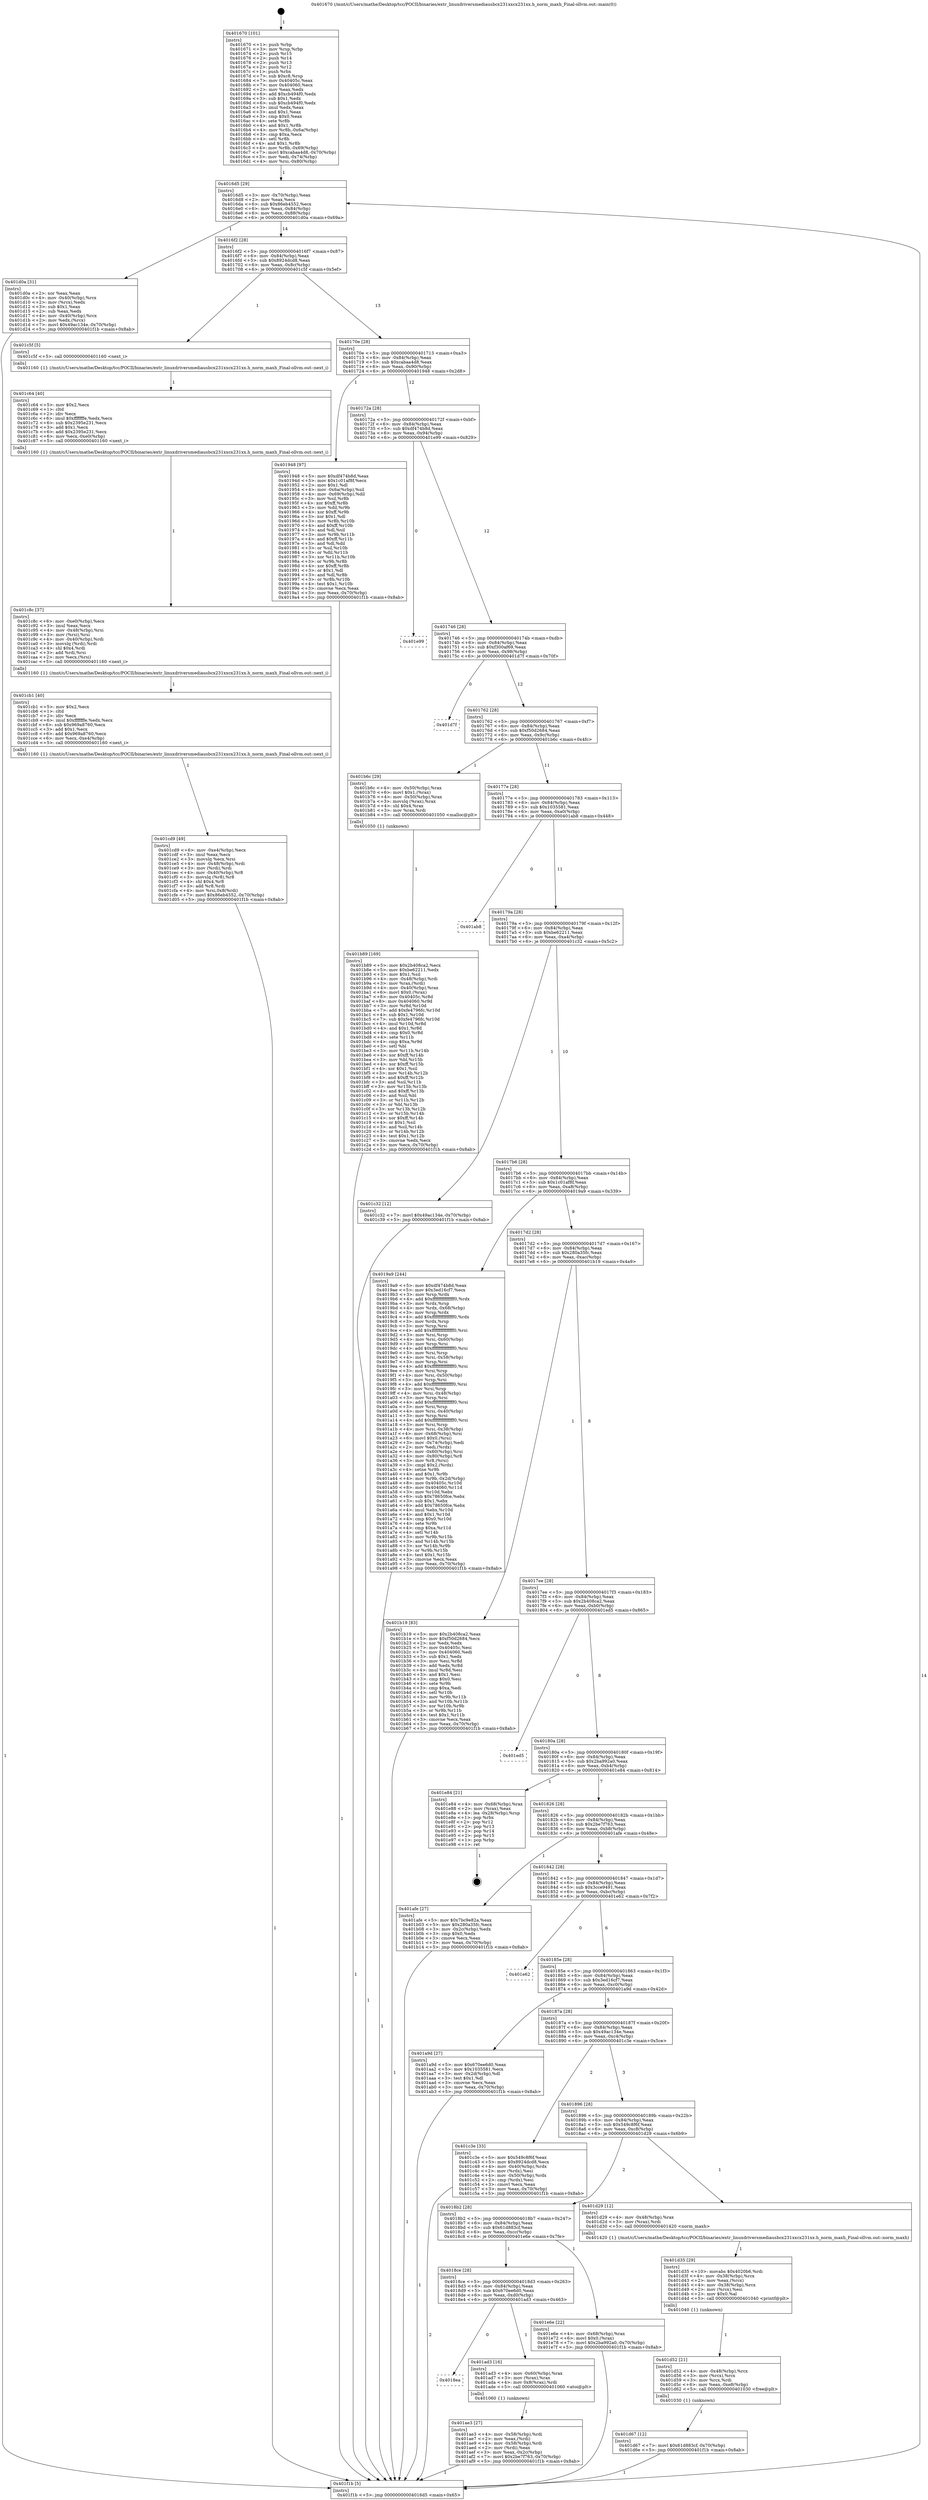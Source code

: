 digraph "0x401670" {
  label = "0x401670 (/mnt/c/Users/mathe/Desktop/tcc/POCII/binaries/extr_linuxdriversmediausbcx231xxcx231xx.h_norm_maxh_Final-ollvm.out::main(0))"
  labelloc = "t"
  node[shape=record]

  Entry [label="",width=0.3,height=0.3,shape=circle,fillcolor=black,style=filled]
  "0x4016d5" [label="{
     0x4016d5 [29]\l
     | [instrs]\l
     &nbsp;&nbsp;0x4016d5 \<+3\>: mov -0x70(%rbp),%eax\l
     &nbsp;&nbsp;0x4016d8 \<+2\>: mov %eax,%ecx\l
     &nbsp;&nbsp;0x4016da \<+6\>: sub $0x86eb4552,%ecx\l
     &nbsp;&nbsp;0x4016e0 \<+6\>: mov %eax,-0x84(%rbp)\l
     &nbsp;&nbsp;0x4016e6 \<+6\>: mov %ecx,-0x88(%rbp)\l
     &nbsp;&nbsp;0x4016ec \<+6\>: je 0000000000401d0a \<main+0x69a\>\l
  }"]
  "0x401d0a" [label="{
     0x401d0a [31]\l
     | [instrs]\l
     &nbsp;&nbsp;0x401d0a \<+2\>: xor %eax,%eax\l
     &nbsp;&nbsp;0x401d0c \<+4\>: mov -0x40(%rbp),%rcx\l
     &nbsp;&nbsp;0x401d10 \<+2\>: mov (%rcx),%edx\l
     &nbsp;&nbsp;0x401d12 \<+3\>: sub $0x1,%eax\l
     &nbsp;&nbsp;0x401d15 \<+2\>: sub %eax,%edx\l
     &nbsp;&nbsp;0x401d17 \<+4\>: mov -0x40(%rbp),%rcx\l
     &nbsp;&nbsp;0x401d1b \<+2\>: mov %edx,(%rcx)\l
     &nbsp;&nbsp;0x401d1d \<+7\>: movl $0x49ac134e,-0x70(%rbp)\l
     &nbsp;&nbsp;0x401d24 \<+5\>: jmp 0000000000401f1b \<main+0x8ab\>\l
  }"]
  "0x4016f2" [label="{
     0x4016f2 [28]\l
     | [instrs]\l
     &nbsp;&nbsp;0x4016f2 \<+5\>: jmp 00000000004016f7 \<main+0x87\>\l
     &nbsp;&nbsp;0x4016f7 \<+6\>: mov -0x84(%rbp),%eax\l
     &nbsp;&nbsp;0x4016fd \<+5\>: sub $0x8924dcd8,%eax\l
     &nbsp;&nbsp;0x401702 \<+6\>: mov %eax,-0x8c(%rbp)\l
     &nbsp;&nbsp;0x401708 \<+6\>: je 0000000000401c5f \<main+0x5ef\>\l
  }"]
  Exit [label="",width=0.3,height=0.3,shape=circle,fillcolor=black,style=filled,peripheries=2]
  "0x401c5f" [label="{
     0x401c5f [5]\l
     | [instrs]\l
     &nbsp;&nbsp;0x401c5f \<+5\>: call 0000000000401160 \<next_i\>\l
     | [calls]\l
     &nbsp;&nbsp;0x401160 \{1\} (/mnt/c/Users/mathe/Desktop/tcc/POCII/binaries/extr_linuxdriversmediausbcx231xxcx231xx.h_norm_maxh_Final-ollvm.out::next_i)\l
  }"]
  "0x40170e" [label="{
     0x40170e [28]\l
     | [instrs]\l
     &nbsp;&nbsp;0x40170e \<+5\>: jmp 0000000000401713 \<main+0xa3\>\l
     &nbsp;&nbsp;0x401713 \<+6\>: mov -0x84(%rbp),%eax\l
     &nbsp;&nbsp;0x401719 \<+5\>: sub $0xcabaa4d8,%eax\l
     &nbsp;&nbsp;0x40171e \<+6\>: mov %eax,-0x90(%rbp)\l
     &nbsp;&nbsp;0x401724 \<+6\>: je 0000000000401948 \<main+0x2d8\>\l
  }"]
  "0x401d67" [label="{
     0x401d67 [12]\l
     | [instrs]\l
     &nbsp;&nbsp;0x401d67 \<+7\>: movl $0x61d883cf,-0x70(%rbp)\l
     &nbsp;&nbsp;0x401d6e \<+5\>: jmp 0000000000401f1b \<main+0x8ab\>\l
  }"]
  "0x401948" [label="{
     0x401948 [97]\l
     | [instrs]\l
     &nbsp;&nbsp;0x401948 \<+5\>: mov $0xdf474b8d,%eax\l
     &nbsp;&nbsp;0x40194d \<+5\>: mov $0x1c01af8f,%ecx\l
     &nbsp;&nbsp;0x401952 \<+2\>: mov $0x1,%dl\l
     &nbsp;&nbsp;0x401954 \<+4\>: mov -0x6a(%rbp),%sil\l
     &nbsp;&nbsp;0x401958 \<+4\>: mov -0x69(%rbp),%dil\l
     &nbsp;&nbsp;0x40195c \<+3\>: mov %sil,%r8b\l
     &nbsp;&nbsp;0x40195f \<+4\>: xor $0xff,%r8b\l
     &nbsp;&nbsp;0x401963 \<+3\>: mov %dil,%r9b\l
     &nbsp;&nbsp;0x401966 \<+4\>: xor $0xff,%r9b\l
     &nbsp;&nbsp;0x40196a \<+3\>: xor $0x1,%dl\l
     &nbsp;&nbsp;0x40196d \<+3\>: mov %r8b,%r10b\l
     &nbsp;&nbsp;0x401970 \<+4\>: and $0xff,%r10b\l
     &nbsp;&nbsp;0x401974 \<+3\>: and %dl,%sil\l
     &nbsp;&nbsp;0x401977 \<+3\>: mov %r9b,%r11b\l
     &nbsp;&nbsp;0x40197a \<+4\>: and $0xff,%r11b\l
     &nbsp;&nbsp;0x40197e \<+3\>: and %dl,%dil\l
     &nbsp;&nbsp;0x401981 \<+3\>: or %sil,%r10b\l
     &nbsp;&nbsp;0x401984 \<+3\>: or %dil,%r11b\l
     &nbsp;&nbsp;0x401987 \<+3\>: xor %r11b,%r10b\l
     &nbsp;&nbsp;0x40198a \<+3\>: or %r9b,%r8b\l
     &nbsp;&nbsp;0x40198d \<+4\>: xor $0xff,%r8b\l
     &nbsp;&nbsp;0x401991 \<+3\>: or $0x1,%dl\l
     &nbsp;&nbsp;0x401994 \<+3\>: and %dl,%r8b\l
     &nbsp;&nbsp;0x401997 \<+3\>: or %r8b,%r10b\l
     &nbsp;&nbsp;0x40199a \<+4\>: test $0x1,%r10b\l
     &nbsp;&nbsp;0x40199e \<+3\>: cmovne %ecx,%eax\l
     &nbsp;&nbsp;0x4019a1 \<+3\>: mov %eax,-0x70(%rbp)\l
     &nbsp;&nbsp;0x4019a4 \<+5\>: jmp 0000000000401f1b \<main+0x8ab\>\l
  }"]
  "0x40172a" [label="{
     0x40172a [28]\l
     | [instrs]\l
     &nbsp;&nbsp;0x40172a \<+5\>: jmp 000000000040172f \<main+0xbf\>\l
     &nbsp;&nbsp;0x40172f \<+6\>: mov -0x84(%rbp),%eax\l
     &nbsp;&nbsp;0x401735 \<+5\>: sub $0xdf474b8d,%eax\l
     &nbsp;&nbsp;0x40173a \<+6\>: mov %eax,-0x94(%rbp)\l
     &nbsp;&nbsp;0x401740 \<+6\>: je 0000000000401e99 \<main+0x829\>\l
  }"]
  "0x401f1b" [label="{
     0x401f1b [5]\l
     | [instrs]\l
     &nbsp;&nbsp;0x401f1b \<+5\>: jmp 00000000004016d5 \<main+0x65\>\l
  }"]
  "0x401670" [label="{
     0x401670 [101]\l
     | [instrs]\l
     &nbsp;&nbsp;0x401670 \<+1\>: push %rbp\l
     &nbsp;&nbsp;0x401671 \<+3\>: mov %rsp,%rbp\l
     &nbsp;&nbsp;0x401674 \<+2\>: push %r15\l
     &nbsp;&nbsp;0x401676 \<+2\>: push %r14\l
     &nbsp;&nbsp;0x401678 \<+2\>: push %r13\l
     &nbsp;&nbsp;0x40167a \<+2\>: push %r12\l
     &nbsp;&nbsp;0x40167c \<+1\>: push %rbx\l
     &nbsp;&nbsp;0x40167d \<+7\>: sub $0xc8,%rsp\l
     &nbsp;&nbsp;0x401684 \<+7\>: mov 0x40405c,%eax\l
     &nbsp;&nbsp;0x40168b \<+7\>: mov 0x404060,%ecx\l
     &nbsp;&nbsp;0x401692 \<+2\>: mov %eax,%edx\l
     &nbsp;&nbsp;0x401694 \<+6\>: add $0xcb494f0,%edx\l
     &nbsp;&nbsp;0x40169a \<+3\>: sub $0x1,%edx\l
     &nbsp;&nbsp;0x40169d \<+6\>: sub $0xcb494f0,%edx\l
     &nbsp;&nbsp;0x4016a3 \<+3\>: imul %edx,%eax\l
     &nbsp;&nbsp;0x4016a6 \<+3\>: and $0x1,%eax\l
     &nbsp;&nbsp;0x4016a9 \<+3\>: cmp $0x0,%eax\l
     &nbsp;&nbsp;0x4016ac \<+4\>: sete %r8b\l
     &nbsp;&nbsp;0x4016b0 \<+4\>: and $0x1,%r8b\l
     &nbsp;&nbsp;0x4016b4 \<+4\>: mov %r8b,-0x6a(%rbp)\l
     &nbsp;&nbsp;0x4016b8 \<+3\>: cmp $0xa,%ecx\l
     &nbsp;&nbsp;0x4016bb \<+4\>: setl %r8b\l
     &nbsp;&nbsp;0x4016bf \<+4\>: and $0x1,%r8b\l
     &nbsp;&nbsp;0x4016c3 \<+4\>: mov %r8b,-0x69(%rbp)\l
     &nbsp;&nbsp;0x4016c7 \<+7\>: movl $0xcabaa4d8,-0x70(%rbp)\l
     &nbsp;&nbsp;0x4016ce \<+3\>: mov %edi,-0x74(%rbp)\l
     &nbsp;&nbsp;0x4016d1 \<+4\>: mov %rsi,-0x80(%rbp)\l
  }"]
  "0x401d52" [label="{
     0x401d52 [21]\l
     | [instrs]\l
     &nbsp;&nbsp;0x401d52 \<+4\>: mov -0x48(%rbp),%rcx\l
     &nbsp;&nbsp;0x401d56 \<+3\>: mov (%rcx),%rcx\l
     &nbsp;&nbsp;0x401d59 \<+3\>: mov %rcx,%rdi\l
     &nbsp;&nbsp;0x401d5c \<+6\>: mov %eax,-0xe8(%rbp)\l
     &nbsp;&nbsp;0x401d62 \<+5\>: call 0000000000401030 \<free@plt\>\l
     | [calls]\l
     &nbsp;&nbsp;0x401030 \{1\} (unknown)\l
  }"]
  "0x401e99" [label="{
     0x401e99\l
  }", style=dashed]
  "0x401746" [label="{
     0x401746 [28]\l
     | [instrs]\l
     &nbsp;&nbsp;0x401746 \<+5\>: jmp 000000000040174b \<main+0xdb\>\l
     &nbsp;&nbsp;0x40174b \<+6\>: mov -0x84(%rbp),%eax\l
     &nbsp;&nbsp;0x401751 \<+5\>: sub $0xf300af69,%eax\l
     &nbsp;&nbsp;0x401756 \<+6\>: mov %eax,-0x98(%rbp)\l
     &nbsp;&nbsp;0x40175c \<+6\>: je 0000000000401d7f \<main+0x70f\>\l
  }"]
  "0x401d35" [label="{
     0x401d35 [29]\l
     | [instrs]\l
     &nbsp;&nbsp;0x401d35 \<+10\>: movabs $0x4020b6,%rdi\l
     &nbsp;&nbsp;0x401d3f \<+4\>: mov -0x38(%rbp),%rcx\l
     &nbsp;&nbsp;0x401d43 \<+2\>: mov %eax,(%rcx)\l
     &nbsp;&nbsp;0x401d45 \<+4\>: mov -0x38(%rbp),%rcx\l
     &nbsp;&nbsp;0x401d49 \<+2\>: mov (%rcx),%esi\l
     &nbsp;&nbsp;0x401d4b \<+2\>: mov $0x0,%al\l
     &nbsp;&nbsp;0x401d4d \<+5\>: call 0000000000401040 \<printf@plt\>\l
     | [calls]\l
     &nbsp;&nbsp;0x401040 \{1\} (unknown)\l
  }"]
  "0x401d7f" [label="{
     0x401d7f\l
  }", style=dashed]
  "0x401762" [label="{
     0x401762 [28]\l
     | [instrs]\l
     &nbsp;&nbsp;0x401762 \<+5\>: jmp 0000000000401767 \<main+0xf7\>\l
     &nbsp;&nbsp;0x401767 \<+6\>: mov -0x84(%rbp),%eax\l
     &nbsp;&nbsp;0x40176d \<+5\>: sub $0xf50d2684,%eax\l
     &nbsp;&nbsp;0x401772 \<+6\>: mov %eax,-0x9c(%rbp)\l
     &nbsp;&nbsp;0x401778 \<+6\>: je 0000000000401b6c \<main+0x4fc\>\l
  }"]
  "0x401cd9" [label="{
     0x401cd9 [49]\l
     | [instrs]\l
     &nbsp;&nbsp;0x401cd9 \<+6\>: mov -0xe4(%rbp),%ecx\l
     &nbsp;&nbsp;0x401cdf \<+3\>: imul %eax,%ecx\l
     &nbsp;&nbsp;0x401ce2 \<+3\>: movslq %ecx,%rsi\l
     &nbsp;&nbsp;0x401ce5 \<+4\>: mov -0x48(%rbp),%rdi\l
     &nbsp;&nbsp;0x401ce9 \<+3\>: mov (%rdi),%rdi\l
     &nbsp;&nbsp;0x401cec \<+4\>: mov -0x40(%rbp),%r8\l
     &nbsp;&nbsp;0x401cf0 \<+3\>: movslq (%r8),%r8\l
     &nbsp;&nbsp;0x401cf3 \<+4\>: shl $0x4,%r8\l
     &nbsp;&nbsp;0x401cf7 \<+3\>: add %r8,%rdi\l
     &nbsp;&nbsp;0x401cfa \<+4\>: mov %rsi,0x8(%rdi)\l
     &nbsp;&nbsp;0x401cfe \<+7\>: movl $0x86eb4552,-0x70(%rbp)\l
     &nbsp;&nbsp;0x401d05 \<+5\>: jmp 0000000000401f1b \<main+0x8ab\>\l
  }"]
  "0x401b6c" [label="{
     0x401b6c [29]\l
     | [instrs]\l
     &nbsp;&nbsp;0x401b6c \<+4\>: mov -0x50(%rbp),%rax\l
     &nbsp;&nbsp;0x401b70 \<+6\>: movl $0x1,(%rax)\l
     &nbsp;&nbsp;0x401b76 \<+4\>: mov -0x50(%rbp),%rax\l
     &nbsp;&nbsp;0x401b7a \<+3\>: movslq (%rax),%rax\l
     &nbsp;&nbsp;0x401b7d \<+4\>: shl $0x4,%rax\l
     &nbsp;&nbsp;0x401b81 \<+3\>: mov %rax,%rdi\l
     &nbsp;&nbsp;0x401b84 \<+5\>: call 0000000000401050 \<malloc@plt\>\l
     | [calls]\l
     &nbsp;&nbsp;0x401050 \{1\} (unknown)\l
  }"]
  "0x40177e" [label="{
     0x40177e [28]\l
     | [instrs]\l
     &nbsp;&nbsp;0x40177e \<+5\>: jmp 0000000000401783 \<main+0x113\>\l
     &nbsp;&nbsp;0x401783 \<+6\>: mov -0x84(%rbp),%eax\l
     &nbsp;&nbsp;0x401789 \<+5\>: sub $0x1035581,%eax\l
     &nbsp;&nbsp;0x40178e \<+6\>: mov %eax,-0xa0(%rbp)\l
     &nbsp;&nbsp;0x401794 \<+6\>: je 0000000000401ab8 \<main+0x448\>\l
  }"]
  "0x401cb1" [label="{
     0x401cb1 [40]\l
     | [instrs]\l
     &nbsp;&nbsp;0x401cb1 \<+5\>: mov $0x2,%ecx\l
     &nbsp;&nbsp;0x401cb6 \<+1\>: cltd\l
     &nbsp;&nbsp;0x401cb7 \<+2\>: idiv %ecx\l
     &nbsp;&nbsp;0x401cb9 \<+6\>: imul $0xfffffffe,%edx,%ecx\l
     &nbsp;&nbsp;0x401cbf \<+6\>: sub $0x969a8760,%ecx\l
     &nbsp;&nbsp;0x401cc5 \<+3\>: add $0x1,%ecx\l
     &nbsp;&nbsp;0x401cc8 \<+6\>: add $0x969a8760,%ecx\l
     &nbsp;&nbsp;0x401cce \<+6\>: mov %ecx,-0xe4(%rbp)\l
     &nbsp;&nbsp;0x401cd4 \<+5\>: call 0000000000401160 \<next_i\>\l
     | [calls]\l
     &nbsp;&nbsp;0x401160 \{1\} (/mnt/c/Users/mathe/Desktop/tcc/POCII/binaries/extr_linuxdriversmediausbcx231xxcx231xx.h_norm_maxh_Final-ollvm.out::next_i)\l
  }"]
  "0x401ab8" [label="{
     0x401ab8\l
  }", style=dashed]
  "0x40179a" [label="{
     0x40179a [28]\l
     | [instrs]\l
     &nbsp;&nbsp;0x40179a \<+5\>: jmp 000000000040179f \<main+0x12f\>\l
     &nbsp;&nbsp;0x40179f \<+6\>: mov -0x84(%rbp),%eax\l
     &nbsp;&nbsp;0x4017a5 \<+5\>: sub $0xbe62211,%eax\l
     &nbsp;&nbsp;0x4017aa \<+6\>: mov %eax,-0xa4(%rbp)\l
     &nbsp;&nbsp;0x4017b0 \<+6\>: je 0000000000401c32 \<main+0x5c2\>\l
  }"]
  "0x401c8c" [label="{
     0x401c8c [37]\l
     | [instrs]\l
     &nbsp;&nbsp;0x401c8c \<+6\>: mov -0xe0(%rbp),%ecx\l
     &nbsp;&nbsp;0x401c92 \<+3\>: imul %eax,%ecx\l
     &nbsp;&nbsp;0x401c95 \<+4\>: mov -0x48(%rbp),%rsi\l
     &nbsp;&nbsp;0x401c99 \<+3\>: mov (%rsi),%rsi\l
     &nbsp;&nbsp;0x401c9c \<+4\>: mov -0x40(%rbp),%rdi\l
     &nbsp;&nbsp;0x401ca0 \<+3\>: movslq (%rdi),%rdi\l
     &nbsp;&nbsp;0x401ca3 \<+4\>: shl $0x4,%rdi\l
     &nbsp;&nbsp;0x401ca7 \<+3\>: add %rdi,%rsi\l
     &nbsp;&nbsp;0x401caa \<+2\>: mov %ecx,(%rsi)\l
     &nbsp;&nbsp;0x401cac \<+5\>: call 0000000000401160 \<next_i\>\l
     | [calls]\l
     &nbsp;&nbsp;0x401160 \{1\} (/mnt/c/Users/mathe/Desktop/tcc/POCII/binaries/extr_linuxdriversmediausbcx231xxcx231xx.h_norm_maxh_Final-ollvm.out::next_i)\l
  }"]
  "0x401c32" [label="{
     0x401c32 [12]\l
     | [instrs]\l
     &nbsp;&nbsp;0x401c32 \<+7\>: movl $0x49ac134e,-0x70(%rbp)\l
     &nbsp;&nbsp;0x401c39 \<+5\>: jmp 0000000000401f1b \<main+0x8ab\>\l
  }"]
  "0x4017b6" [label="{
     0x4017b6 [28]\l
     | [instrs]\l
     &nbsp;&nbsp;0x4017b6 \<+5\>: jmp 00000000004017bb \<main+0x14b\>\l
     &nbsp;&nbsp;0x4017bb \<+6\>: mov -0x84(%rbp),%eax\l
     &nbsp;&nbsp;0x4017c1 \<+5\>: sub $0x1c01af8f,%eax\l
     &nbsp;&nbsp;0x4017c6 \<+6\>: mov %eax,-0xa8(%rbp)\l
     &nbsp;&nbsp;0x4017cc \<+6\>: je 00000000004019a9 \<main+0x339\>\l
  }"]
  "0x401c64" [label="{
     0x401c64 [40]\l
     | [instrs]\l
     &nbsp;&nbsp;0x401c64 \<+5\>: mov $0x2,%ecx\l
     &nbsp;&nbsp;0x401c69 \<+1\>: cltd\l
     &nbsp;&nbsp;0x401c6a \<+2\>: idiv %ecx\l
     &nbsp;&nbsp;0x401c6c \<+6\>: imul $0xfffffffe,%edx,%ecx\l
     &nbsp;&nbsp;0x401c72 \<+6\>: sub $0x2395e231,%ecx\l
     &nbsp;&nbsp;0x401c78 \<+3\>: add $0x1,%ecx\l
     &nbsp;&nbsp;0x401c7b \<+6\>: add $0x2395e231,%ecx\l
     &nbsp;&nbsp;0x401c81 \<+6\>: mov %ecx,-0xe0(%rbp)\l
     &nbsp;&nbsp;0x401c87 \<+5\>: call 0000000000401160 \<next_i\>\l
     | [calls]\l
     &nbsp;&nbsp;0x401160 \{1\} (/mnt/c/Users/mathe/Desktop/tcc/POCII/binaries/extr_linuxdriversmediausbcx231xxcx231xx.h_norm_maxh_Final-ollvm.out::next_i)\l
  }"]
  "0x4019a9" [label="{
     0x4019a9 [244]\l
     | [instrs]\l
     &nbsp;&nbsp;0x4019a9 \<+5\>: mov $0xdf474b8d,%eax\l
     &nbsp;&nbsp;0x4019ae \<+5\>: mov $0x3ed16cf7,%ecx\l
     &nbsp;&nbsp;0x4019b3 \<+3\>: mov %rsp,%rdx\l
     &nbsp;&nbsp;0x4019b6 \<+4\>: add $0xfffffffffffffff0,%rdx\l
     &nbsp;&nbsp;0x4019ba \<+3\>: mov %rdx,%rsp\l
     &nbsp;&nbsp;0x4019bd \<+4\>: mov %rdx,-0x68(%rbp)\l
     &nbsp;&nbsp;0x4019c1 \<+3\>: mov %rsp,%rdx\l
     &nbsp;&nbsp;0x4019c4 \<+4\>: add $0xfffffffffffffff0,%rdx\l
     &nbsp;&nbsp;0x4019c8 \<+3\>: mov %rdx,%rsp\l
     &nbsp;&nbsp;0x4019cb \<+3\>: mov %rsp,%rsi\l
     &nbsp;&nbsp;0x4019ce \<+4\>: add $0xfffffffffffffff0,%rsi\l
     &nbsp;&nbsp;0x4019d2 \<+3\>: mov %rsi,%rsp\l
     &nbsp;&nbsp;0x4019d5 \<+4\>: mov %rsi,-0x60(%rbp)\l
     &nbsp;&nbsp;0x4019d9 \<+3\>: mov %rsp,%rsi\l
     &nbsp;&nbsp;0x4019dc \<+4\>: add $0xfffffffffffffff0,%rsi\l
     &nbsp;&nbsp;0x4019e0 \<+3\>: mov %rsi,%rsp\l
     &nbsp;&nbsp;0x4019e3 \<+4\>: mov %rsi,-0x58(%rbp)\l
     &nbsp;&nbsp;0x4019e7 \<+3\>: mov %rsp,%rsi\l
     &nbsp;&nbsp;0x4019ea \<+4\>: add $0xfffffffffffffff0,%rsi\l
     &nbsp;&nbsp;0x4019ee \<+3\>: mov %rsi,%rsp\l
     &nbsp;&nbsp;0x4019f1 \<+4\>: mov %rsi,-0x50(%rbp)\l
     &nbsp;&nbsp;0x4019f5 \<+3\>: mov %rsp,%rsi\l
     &nbsp;&nbsp;0x4019f8 \<+4\>: add $0xfffffffffffffff0,%rsi\l
     &nbsp;&nbsp;0x4019fc \<+3\>: mov %rsi,%rsp\l
     &nbsp;&nbsp;0x4019ff \<+4\>: mov %rsi,-0x48(%rbp)\l
     &nbsp;&nbsp;0x401a03 \<+3\>: mov %rsp,%rsi\l
     &nbsp;&nbsp;0x401a06 \<+4\>: add $0xfffffffffffffff0,%rsi\l
     &nbsp;&nbsp;0x401a0a \<+3\>: mov %rsi,%rsp\l
     &nbsp;&nbsp;0x401a0d \<+4\>: mov %rsi,-0x40(%rbp)\l
     &nbsp;&nbsp;0x401a11 \<+3\>: mov %rsp,%rsi\l
     &nbsp;&nbsp;0x401a14 \<+4\>: add $0xfffffffffffffff0,%rsi\l
     &nbsp;&nbsp;0x401a18 \<+3\>: mov %rsi,%rsp\l
     &nbsp;&nbsp;0x401a1b \<+4\>: mov %rsi,-0x38(%rbp)\l
     &nbsp;&nbsp;0x401a1f \<+4\>: mov -0x68(%rbp),%rsi\l
     &nbsp;&nbsp;0x401a23 \<+6\>: movl $0x0,(%rsi)\l
     &nbsp;&nbsp;0x401a29 \<+3\>: mov -0x74(%rbp),%edi\l
     &nbsp;&nbsp;0x401a2c \<+2\>: mov %edi,(%rdx)\l
     &nbsp;&nbsp;0x401a2e \<+4\>: mov -0x60(%rbp),%rsi\l
     &nbsp;&nbsp;0x401a32 \<+4\>: mov -0x80(%rbp),%r8\l
     &nbsp;&nbsp;0x401a36 \<+3\>: mov %r8,(%rsi)\l
     &nbsp;&nbsp;0x401a39 \<+3\>: cmpl $0x2,(%rdx)\l
     &nbsp;&nbsp;0x401a3c \<+4\>: setne %r9b\l
     &nbsp;&nbsp;0x401a40 \<+4\>: and $0x1,%r9b\l
     &nbsp;&nbsp;0x401a44 \<+4\>: mov %r9b,-0x2d(%rbp)\l
     &nbsp;&nbsp;0x401a48 \<+8\>: mov 0x40405c,%r10d\l
     &nbsp;&nbsp;0x401a50 \<+8\>: mov 0x404060,%r11d\l
     &nbsp;&nbsp;0x401a58 \<+3\>: mov %r10d,%ebx\l
     &nbsp;&nbsp;0x401a5b \<+6\>: sub $0x78650fce,%ebx\l
     &nbsp;&nbsp;0x401a61 \<+3\>: sub $0x1,%ebx\l
     &nbsp;&nbsp;0x401a64 \<+6\>: add $0x78650fce,%ebx\l
     &nbsp;&nbsp;0x401a6a \<+4\>: imul %ebx,%r10d\l
     &nbsp;&nbsp;0x401a6e \<+4\>: and $0x1,%r10d\l
     &nbsp;&nbsp;0x401a72 \<+4\>: cmp $0x0,%r10d\l
     &nbsp;&nbsp;0x401a76 \<+4\>: sete %r9b\l
     &nbsp;&nbsp;0x401a7a \<+4\>: cmp $0xa,%r11d\l
     &nbsp;&nbsp;0x401a7e \<+4\>: setl %r14b\l
     &nbsp;&nbsp;0x401a82 \<+3\>: mov %r9b,%r15b\l
     &nbsp;&nbsp;0x401a85 \<+3\>: and %r14b,%r15b\l
     &nbsp;&nbsp;0x401a88 \<+3\>: xor %r14b,%r9b\l
     &nbsp;&nbsp;0x401a8b \<+3\>: or %r9b,%r15b\l
     &nbsp;&nbsp;0x401a8e \<+4\>: test $0x1,%r15b\l
     &nbsp;&nbsp;0x401a92 \<+3\>: cmovne %ecx,%eax\l
     &nbsp;&nbsp;0x401a95 \<+3\>: mov %eax,-0x70(%rbp)\l
     &nbsp;&nbsp;0x401a98 \<+5\>: jmp 0000000000401f1b \<main+0x8ab\>\l
  }"]
  "0x4017d2" [label="{
     0x4017d2 [28]\l
     | [instrs]\l
     &nbsp;&nbsp;0x4017d2 \<+5\>: jmp 00000000004017d7 \<main+0x167\>\l
     &nbsp;&nbsp;0x4017d7 \<+6\>: mov -0x84(%rbp),%eax\l
     &nbsp;&nbsp;0x4017dd \<+5\>: sub $0x280a35fc,%eax\l
     &nbsp;&nbsp;0x4017e2 \<+6\>: mov %eax,-0xac(%rbp)\l
     &nbsp;&nbsp;0x4017e8 \<+6\>: je 0000000000401b19 \<main+0x4a9\>\l
  }"]
  "0x401b89" [label="{
     0x401b89 [169]\l
     | [instrs]\l
     &nbsp;&nbsp;0x401b89 \<+5\>: mov $0x2b408ca2,%ecx\l
     &nbsp;&nbsp;0x401b8e \<+5\>: mov $0xbe62211,%edx\l
     &nbsp;&nbsp;0x401b93 \<+3\>: mov $0x1,%sil\l
     &nbsp;&nbsp;0x401b96 \<+4\>: mov -0x48(%rbp),%rdi\l
     &nbsp;&nbsp;0x401b9a \<+3\>: mov %rax,(%rdi)\l
     &nbsp;&nbsp;0x401b9d \<+4\>: mov -0x40(%rbp),%rax\l
     &nbsp;&nbsp;0x401ba1 \<+6\>: movl $0x0,(%rax)\l
     &nbsp;&nbsp;0x401ba7 \<+8\>: mov 0x40405c,%r8d\l
     &nbsp;&nbsp;0x401baf \<+8\>: mov 0x404060,%r9d\l
     &nbsp;&nbsp;0x401bb7 \<+3\>: mov %r8d,%r10d\l
     &nbsp;&nbsp;0x401bba \<+7\>: add $0xfe4796fc,%r10d\l
     &nbsp;&nbsp;0x401bc1 \<+4\>: sub $0x1,%r10d\l
     &nbsp;&nbsp;0x401bc5 \<+7\>: sub $0xfe4796fc,%r10d\l
     &nbsp;&nbsp;0x401bcc \<+4\>: imul %r10d,%r8d\l
     &nbsp;&nbsp;0x401bd0 \<+4\>: and $0x1,%r8d\l
     &nbsp;&nbsp;0x401bd4 \<+4\>: cmp $0x0,%r8d\l
     &nbsp;&nbsp;0x401bd8 \<+4\>: sete %r11b\l
     &nbsp;&nbsp;0x401bdc \<+4\>: cmp $0xa,%r9d\l
     &nbsp;&nbsp;0x401be0 \<+3\>: setl %bl\l
     &nbsp;&nbsp;0x401be3 \<+3\>: mov %r11b,%r14b\l
     &nbsp;&nbsp;0x401be6 \<+4\>: xor $0xff,%r14b\l
     &nbsp;&nbsp;0x401bea \<+3\>: mov %bl,%r15b\l
     &nbsp;&nbsp;0x401bed \<+4\>: xor $0xff,%r15b\l
     &nbsp;&nbsp;0x401bf1 \<+4\>: xor $0x1,%sil\l
     &nbsp;&nbsp;0x401bf5 \<+3\>: mov %r14b,%r12b\l
     &nbsp;&nbsp;0x401bf8 \<+4\>: and $0xff,%r12b\l
     &nbsp;&nbsp;0x401bfc \<+3\>: and %sil,%r11b\l
     &nbsp;&nbsp;0x401bff \<+3\>: mov %r15b,%r13b\l
     &nbsp;&nbsp;0x401c02 \<+4\>: and $0xff,%r13b\l
     &nbsp;&nbsp;0x401c06 \<+3\>: and %sil,%bl\l
     &nbsp;&nbsp;0x401c09 \<+3\>: or %r11b,%r12b\l
     &nbsp;&nbsp;0x401c0c \<+3\>: or %bl,%r13b\l
     &nbsp;&nbsp;0x401c0f \<+3\>: xor %r13b,%r12b\l
     &nbsp;&nbsp;0x401c12 \<+3\>: or %r15b,%r14b\l
     &nbsp;&nbsp;0x401c15 \<+4\>: xor $0xff,%r14b\l
     &nbsp;&nbsp;0x401c19 \<+4\>: or $0x1,%sil\l
     &nbsp;&nbsp;0x401c1d \<+3\>: and %sil,%r14b\l
     &nbsp;&nbsp;0x401c20 \<+3\>: or %r14b,%r12b\l
     &nbsp;&nbsp;0x401c23 \<+4\>: test $0x1,%r12b\l
     &nbsp;&nbsp;0x401c27 \<+3\>: cmovne %edx,%ecx\l
     &nbsp;&nbsp;0x401c2a \<+3\>: mov %ecx,-0x70(%rbp)\l
     &nbsp;&nbsp;0x401c2d \<+5\>: jmp 0000000000401f1b \<main+0x8ab\>\l
  }"]
  "0x401ae3" [label="{
     0x401ae3 [27]\l
     | [instrs]\l
     &nbsp;&nbsp;0x401ae3 \<+4\>: mov -0x58(%rbp),%rdi\l
     &nbsp;&nbsp;0x401ae7 \<+2\>: mov %eax,(%rdi)\l
     &nbsp;&nbsp;0x401ae9 \<+4\>: mov -0x58(%rbp),%rdi\l
     &nbsp;&nbsp;0x401aed \<+2\>: mov (%rdi),%eax\l
     &nbsp;&nbsp;0x401aef \<+3\>: mov %eax,-0x2c(%rbp)\l
     &nbsp;&nbsp;0x401af2 \<+7\>: movl $0x2be7f763,-0x70(%rbp)\l
     &nbsp;&nbsp;0x401af9 \<+5\>: jmp 0000000000401f1b \<main+0x8ab\>\l
  }"]
  "0x401b19" [label="{
     0x401b19 [83]\l
     | [instrs]\l
     &nbsp;&nbsp;0x401b19 \<+5\>: mov $0x2b408ca2,%eax\l
     &nbsp;&nbsp;0x401b1e \<+5\>: mov $0xf50d2684,%ecx\l
     &nbsp;&nbsp;0x401b23 \<+2\>: xor %edx,%edx\l
     &nbsp;&nbsp;0x401b25 \<+7\>: mov 0x40405c,%esi\l
     &nbsp;&nbsp;0x401b2c \<+7\>: mov 0x404060,%edi\l
     &nbsp;&nbsp;0x401b33 \<+3\>: sub $0x1,%edx\l
     &nbsp;&nbsp;0x401b36 \<+3\>: mov %esi,%r8d\l
     &nbsp;&nbsp;0x401b39 \<+3\>: add %edx,%r8d\l
     &nbsp;&nbsp;0x401b3c \<+4\>: imul %r8d,%esi\l
     &nbsp;&nbsp;0x401b40 \<+3\>: and $0x1,%esi\l
     &nbsp;&nbsp;0x401b43 \<+3\>: cmp $0x0,%esi\l
     &nbsp;&nbsp;0x401b46 \<+4\>: sete %r9b\l
     &nbsp;&nbsp;0x401b4a \<+3\>: cmp $0xa,%edi\l
     &nbsp;&nbsp;0x401b4d \<+4\>: setl %r10b\l
     &nbsp;&nbsp;0x401b51 \<+3\>: mov %r9b,%r11b\l
     &nbsp;&nbsp;0x401b54 \<+3\>: and %r10b,%r11b\l
     &nbsp;&nbsp;0x401b57 \<+3\>: xor %r10b,%r9b\l
     &nbsp;&nbsp;0x401b5a \<+3\>: or %r9b,%r11b\l
     &nbsp;&nbsp;0x401b5d \<+4\>: test $0x1,%r11b\l
     &nbsp;&nbsp;0x401b61 \<+3\>: cmovne %ecx,%eax\l
     &nbsp;&nbsp;0x401b64 \<+3\>: mov %eax,-0x70(%rbp)\l
     &nbsp;&nbsp;0x401b67 \<+5\>: jmp 0000000000401f1b \<main+0x8ab\>\l
  }"]
  "0x4017ee" [label="{
     0x4017ee [28]\l
     | [instrs]\l
     &nbsp;&nbsp;0x4017ee \<+5\>: jmp 00000000004017f3 \<main+0x183\>\l
     &nbsp;&nbsp;0x4017f3 \<+6\>: mov -0x84(%rbp),%eax\l
     &nbsp;&nbsp;0x4017f9 \<+5\>: sub $0x2b408ca2,%eax\l
     &nbsp;&nbsp;0x4017fe \<+6\>: mov %eax,-0xb0(%rbp)\l
     &nbsp;&nbsp;0x401804 \<+6\>: je 0000000000401ed5 \<main+0x865\>\l
  }"]
  "0x4018ea" [label="{
     0x4018ea\l
  }", style=dashed]
  "0x401ed5" [label="{
     0x401ed5\l
  }", style=dashed]
  "0x40180a" [label="{
     0x40180a [28]\l
     | [instrs]\l
     &nbsp;&nbsp;0x40180a \<+5\>: jmp 000000000040180f \<main+0x19f\>\l
     &nbsp;&nbsp;0x40180f \<+6\>: mov -0x84(%rbp),%eax\l
     &nbsp;&nbsp;0x401815 \<+5\>: sub $0x2ba992a0,%eax\l
     &nbsp;&nbsp;0x40181a \<+6\>: mov %eax,-0xb4(%rbp)\l
     &nbsp;&nbsp;0x401820 \<+6\>: je 0000000000401e84 \<main+0x814\>\l
  }"]
  "0x401ad3" [label="{
     0x401ad3 [16]\l
     | [instrs]\l
     &nbsp;&nbsp;0x401ad3 \<+4\>: mov -0x60(%rbp),%rax\l
     &nbsp;&nbsp;0x401ad7 \<+3\>: mov (%rax),%rax\l
     &nbsp;&nbsp;0x401ada \<+4\>: mov 0x8(%rax),%rdi\l
     &nbsp;&nbsp;0x401ade \<+5\>: call 0000000000401060 \<atoi@plt\>\l
     | [calls]\l
     &nbsp;&nbsp;0x401060 \{1\} (unknown)\l
  }"]
  "0x401e84" [label="{
     0x401e84 [21]\l
     | [instrs]\l
     &nbsp;&nbsp;0x401e84 \<+4\>: mov -0x68(%rbp),%rax\l
     &nbsp;&nbsp;0x401e88 \<+2\>: mov (%rax),%eax\l
     &nbsp;&nbsp;0x401e8a \<+4\>: lea -0x28(%rbp),%rsp\l
     &nbsp;&nbsp;0x401e8e \<+1\>: pop %rbx\l
     &nbsp;&nbsp;0x401e8f \<+2\>: pop %r12\l
     &nbsp;&nbsp;0x401e91 \<+2\>: pop %r13\l
     &nbsp;&nbsp;0x401e93 \<+2\>: pop %r14\l
     &nbsp;&nbsp;0x401e95 \<+2\>: pop %r15\l
     &nbsp;&nbsp;0x401e97 \<+1\>: pop %rbp\l
     &nbsp;&nbsp;0x401e98 \<+1\>: ret\l
  }"]
  "0x401826" [label="{
     0x401826 [28]\l
     | [instrs]\l
     &nbsp;&nbsp;0x401826 \<+5\>: jmp 000000000040182b \<main+0x1bb\>\l
     &nbsp;&nbsp;0x40182b \<+6\>: mov -0x84(%rbp),%eax\l
     &nbsp;&nbsp;0x401831 \<+5\>: sub $0x2be7f763,%eax\l
     &nbsp;&nbsp;0x401836 \<+6\>: mov %eax,-0xb8(%rbp)\l
     &nbsp;&nbsp;0x40183c \<+6\>: je 0000000000401afe \<main+0x48e\>\l
  }"]
  "0x4018ce" [label="{
     0x4018ce [28]\l
     | [instrs]\l
     &nbsp;&nbsp;0x4018ce \<+5\>: jmp 00000000004018d3 \<main+0x263\>\l
     &nbsp;&nbsp;0x4018d3 \<+6\>: mov -0x84(%rbp),%eax\l
     &nbsp;&nbsp;0x4018d9 \<+5\>: sub $0x670ee6d0,%eax\l
     &nbsp;&nbsp;0x4018de \<+6\>: mov %eax,-0xd0(%rbp)\l
     &nbsp;&nbsp;0x4018e4 \<+6\>: je 0000000000401ad3 \<main+0x463\>\l
  }"]
  "0x401afe" [label="{
     0x401afe [27]\l
     | [instrs]\l
     &nbsp;&nbsp;0x401afe \<+5\>: mov $0x7bc9e82a,%eax\l
     &nbsp;&nbsp;0x401b03 \<+5\>: mov $0x280a35fc,%ecx\l
     &nbsp;&nbsp;0x401b08 \<+3\>: mov -0x2c(%rbp),%edx\l
     &nbsp;&nbsp;0x401b0b \<+3\>: cmp $0x0,%edx\l
     &nbsp;&nbsp;0x401b0e \<+3\>: cmove %ecx,%eax\l
     &nbsp;&nbsp;0x401b11 \<+3\>: mov %eax,-0x70(%rbp)\l
     &nbsp;&nbsp;0x401b14 \<+5\>: jmp 0000000000401f1b \<main+0x8ab\>\l
  }"]
  "0x401842" [label="{
     0x401842 [28]\l
     | [instrs]\l
     &nbsp;&nbsp;0x401842 \<+5\>: jmp 0000000000401847 \<main+0x1d7\>\l
     &nbsp;&nbsp;0x401847 \<+6\>: mov -0x84(%rbp),%eax\l
     &nbsp;&nbsp;0x40184d \<+5\>: sub $0x3cce9491,%eax\l
     &nbsp;&nbsp;0x401852 \<+6\>: mov %eax,-0xbc(%rbp)\l
     &nbsp;&nbsp;0x401858 \<+6\>: je 0000000000401e62 \<main+0x7f2\>\l
  }"]
  "0x401e6e" [label="{
     0x401e6e [22]\l
     | [instrs]\l
     &nbsp;&nbsp;0x401e6e \<+4\>: mov -0x68(%rbp),%rax\l
     &nbsp;&nbsp;0x401e72 \<+6\>: movl $0x0,(%rax)\l
     &nbsp;&nbsp;0x401e78 \<+7\>: movl $0x2ba992a0,-0x70(%rbp)\l
     &nbsp;&nbsp;0x401e7f \<+5\>: jmp 0000000000401f1b \<main+0x8ab\>\l
  }"]
  "0x401e62" [label="{
     0x401e62\l
  }", style=dashed]
  "0x40185e" [label="{
     0x40185e [28]\l
     | [instrs]\l
     &nbsp;&nbsp;0x40185e \<+5\>: jmp 0000000000401863 \<main+0x1f3\>\l
     &nbsp;&nbsp;0x401863 \<+6\>: mov -0x84(%rbp),%eax\l
     &nbsp;&nbsp;0x401869 \<+5\>: sub $0x3ed16cf7,%eax\l
     &nbsp;&nbsp;0x40186e \<+6\>: mov %eax,-0xc0(%rbp)\l
     &nbsp;&nbsp;0x401874 \<+6\>: je 0000000000401a9d \<main+0x42d\>\l
  }"]
  "0x4018b2" [label="{
     0x4018b2 [28]\l
     | [instrs]\l
     &nbsp;&nbsp;0x4018b2 \<+5\>: jmp 00000000004018b7 \<main+0x247\>\l
     &nbsp;&nbsp;0x4018b7 \<+6\>: mov -0x84(%rbp),%eax\l
     &nbsp;&nbsp;0x4018bd \<+5\>: sub $0x61d883cf,%eax\l
     &nbsp;&nbsp;0x4018c2 \<+6\>: mov %eax,-0xcc(%rbp)\l
     &nbsp;&nbsp;0x4018c8 \<+6\>: je 0000000000401e6e \<main+0x7fe\>\l
  }"]
  "0x401a9d" [label="{
     0x401a9d [27]\l
     | [instrs]\l
     &nbsp;&nbsp;0x401a9d \<+5\>: mov $0x670ee6d0,%eax\l
     &nbsp;&nbsp;0x401aa2 \<+5\>: mov $0x1035581,%ecx\l
     &nbsp;&nbsp;0x401aa7 \<+3\>: mov -0x2d(%rbp),%dl\l
     &nbsp;&nbsp;0x401aaa \<+3\>: test $0x1,%dl\l
     &nbsp;&nbsp;0x401aad \<+3\>: cmovne %ecx,%eax\l
     &nbsp;&nbsp;0x401ab0 \<+3\>: mov %eax,-0x70(%rbp)\l
     &nbsp;&nbsp;0x401ab3 \<+5\>: jmp 0000000000401f1b \<main+0x8ab\>\l
  }"]
  "0x40187a" [label="{
     0x40187a [28]\l
     | [instrs]\l
     &nbsp;&nbsp;0x40187a \<+5\>: jmp 000000000040187f \<main+0x20f\>\l
     &nbsp;&nbsp;0x40187f \<+6\>: mov -0x84(%rbp),%eax\l
     &nbsp;&nbsp;0x401885 \<+5\>: sub $0x49ac134e,%eax\l
     &nbsp;&nbsp;0x40188a \<+6\>: mov %eax,-0xc4(%rbp)\l
     &nbsp;&nbsp;0x401890 \<+6\>: je 0000000000401c3e \<main+0x5ce\>\l
  }"]
  "0x401d29" [label="{
     0x401d29 [12]\l
     | [instrs]\l
     &nbsp;&nbsp;0x401d29 \<+4\>: mov -0x48(%rbp),%rax\l
     &nbsp;&nbsp;0x401d2d \<+3\>: mov (%rax),%rdi\l
     &nbsp;&nbsp;0x401d30 \<+5\>: call 0000000000401420 \<norm_maxh\>\l
     | [calls]\l
     &nbsp;&nbsp;0x401420 \{1\} (/mnt/c/Users/mathe/Desktop/tcc/POCII/binaries/extr_linuxdriversmediausbcx231xxcx231xx.h_norm_maxh_Final-ollvm.out::norm_maxh)\l
  }"]
  "0x401c3e" [label="{
     0x401c3e [33]\l
     | [instrs]\l
     &nbsp;&nbsp;0x401c3e \<+5\>: mov $0x549c8f6f,%eax\l
     &nbsp;&nbsp;0x401c43 \<+5\>: mov $0x8924dcd8,%ecx\l
     &nbsp;&nbsp;0x401c48 \<+4\>: mov -0x40(%rbp),%rdx\l
     &nbsp;&nbsp;0x401c4c \<+2\>: mov (%rdx),%esi\l
     &nbsp;&nbsp;0x401c4e \<+4\>: mov -0x50(%rbp),%rdx\l
     &nbsp;&nbsp;0x401c52 \<+2\>: cmp (%rdx),%esi\l
     &nbsp;&nbsp;0x401c54 \<+3\>: cmovl %ecx,%eax\l
     &nbsp;&nbsp;0x401c57 \<+3\>: mov %eax,-0x70(%rbp)\l
     &nbsp;&nbsp;0x401c5a \<+5\>: jmp 0000000000401f1b \<main+0x8ab\>\l
  }"]
  "0x401896" [label="{
     0x401896 [28]\l
     | [instrs]\l
     &nbsp;&nbsp;0x401896 \<+5\>: jmp 000000000040189b \<main+0x22b\>\l
     &nbsp;&nbsp;0x40189b \<+6\>: mov -0x84(%rbp),%eax\l
     &nbsp;&nbsp;0x4018a1 \<+5\>: sub $0x549c8f6f,%eax\l
     &nbsp;&nbsp;0x4018a6 \<+6\>: mov %eax,-0xc8(%rbp)\l
     &nbsp;&nbsp;0x4018ac \<+6\>: je 0000000000401d29 \<main+0x6b9\>\l
  }"]
  Entry -> "0x401670" [label=" 1"]
  "0x4016d5" -> "0x401d0a" [label=" 1"]
  "0x4016d5" -> "0x4016f2" [label=" 14"]
  "0x401e84" -> Exit [label=" 1"]
  "0x4016f2" -> "0x401c5f" [label=" 1"]
  "0x4016f2" -> "0x40170e" [label=" 13"]
  "0x401e6e" -> "0x401f1b" [label=" 1"]
  "0x40170e" -> "0x401948" [label=" 1"]
  "0x40170e" -> "0x40172a" [label=" 12"]
  "0x401948" -> "0x401f1b" [label=" 1"]
  "0x401670" -> "0x4016d5" [label=" 1"]
  "0x401f1b" -> "0x4016d5" [label=" 14"]
  "0x401d67" -> "0x401f1b" [label=" 1"]
  "0x40172a" -> "0x401e99" [label=" 0"]
  "0x40172a" -> "0x401746" [label=" 12"]
  "0x401d52" -> "0x401d67" [label=" 1"]
  "0x401746" -> "0x401d7f" [label=" 0"]
  "0x401746" -> "0x401762" [label=" 12"]
  "0x401d35" -> "0x401d52" [label=" 1"]
  "0x401762" -> "0x401b6c" [label=" 1"]
  "0x401762" -> "0x40177e" [label=" 11"]
  "0x401d29" -> "0x401d35" [label=" 1"]
  "0x40177e" -> "0x401ab8" [label=" 0"]
  "0x40177e" -> "0x40179a" [label=" 11"]
  "0x401d0a" -> "0x401f1b" [label=" 1"]
  "0x40179a" -> "0x401c32" [label=" 1"]
  "0x40179a" -> "0x4017b6" [label=" 10"]
  "0x401cd9" -> "0x401f1b" [label=" 1"]
  "0x4017b6" -> "0x4019a9" [label=" 1"]
  "0x4017b6" -> "0x4017d2" [label=" 9"]
  "0x401cb1" -> "0x401cd9" [label=" 1"]
  "0x4019a9" -> "0x401f1b" [label=" 1"]
  "0x401c8c" -> "0x401cb1" [label=" 1"]
  "0x4017d2" -> "0x401b19" [label=" 1"]
  "0x4017d2" -> "0x4017ee" [label=" 8"]
  "0x401c64" -> "0x401c8c" [label=" 1"]
  "0x4017ee" -> "0x401ed5" [label=" 0"]
  "0x4017ee" -> "0x40180a" [label=" 8"]
  "0x401c5f" -> "0x401c64" [label=" 1"]
  "0x40180a" -> "0x401e84" [label=" 1"]
  "0x40180a" -> "0x401826" [label=" 7"]
  "0x401c3e" -> "0x401f1b" [label=" 2"]
  "0x401826" -> "0x401afe" [label=" 1"]
  "0x401826" -> "0x401842" [label=" 6"]
  "0x401b89" -> "0x401f1b" [label=" 1"]
  "0x401842" -> "0x401e62" [label=" 0"]
  "0x401842" -> "0x40185e" [label=" 6"]
  "0x401b6c" -> "0x401b89" [label=" 1"]
  "0x40185e" -> "0x401a9d" [label=" 1"]
  "0x40185e" -> "0x40187a" [label=" 5"]
  "0x401a9d" -> "0x401f1b" [label=" 1"]
  "0x401afe" -> "0x401f1b" [label=" 1"]
  "0x40187a" -> "0x401c3e" [label=" 2"]
  "0x40187a" -> "0x401896" [label=" 3"]
  "0x401ae3" -> "0x401f1b" [label=" 1"]
  "0x401896" -> "0x401d29" [label=" 1"]
  "0x401896" -> "0x4018b2" [label=" 2"]
  "0x401b19" -> "0x401f1b" [label=" 1"]
  "0x4018b2" -> "0x401e6e" [label=" 1"]
  "0x4018b2" -> "0x4018ce" [label=" 1"]
  "0x401c32" -> "0x401f1b" [label=" 1"]
  "0x4018ce" -> "0x401ad3" [label=" 1"]
  "0x4018ce" -> "0x4018ea" [label=" 0"]
  "0x401ad3" -> "0x401ae3" [label=" 1"]
}
